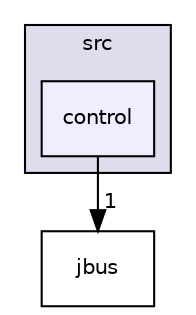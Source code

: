 digraph "/home/aboudy/Documents/truck-code/src/control" {
  compound=true
  node [ fontsize="10", fontname="Helvetica"];
  edge [ labelfontsize="10", labelfontname="Helvetica"];
  subgraph clusterdir_68267d1309a1af8e8297ef4c3efbcdba {
    graph [ bgcolor="#ddddee", pencolor="black", label="src" fontname="Helvetica", fontsize="10", URL="dir_68267d1309a1af8e8297ef4c3efbcdba.html"]
  dir_b81b067251166617f9d0a8c0cfc3a4a9 [shape=box, label="control", style="filled", fillcolor="#eeeeff", pencolor="black", URL="dir_b81b067251166617f9d0a8c0cfc3a4a9.html"];
  }
  dir_26f744e4b816d919816da40ab702982a [shape=box label="jbus" URL="dir_26f744e4b816d919816da40ab702982a.html"];
  dir_b81b067251166617f9d0a8c0cfc3a4a9->dir_26f744e4b816d919816da40ab702982a [headlabel="1", labeldistance=1.5 headhref="dir_000001_000002.html"];
}
